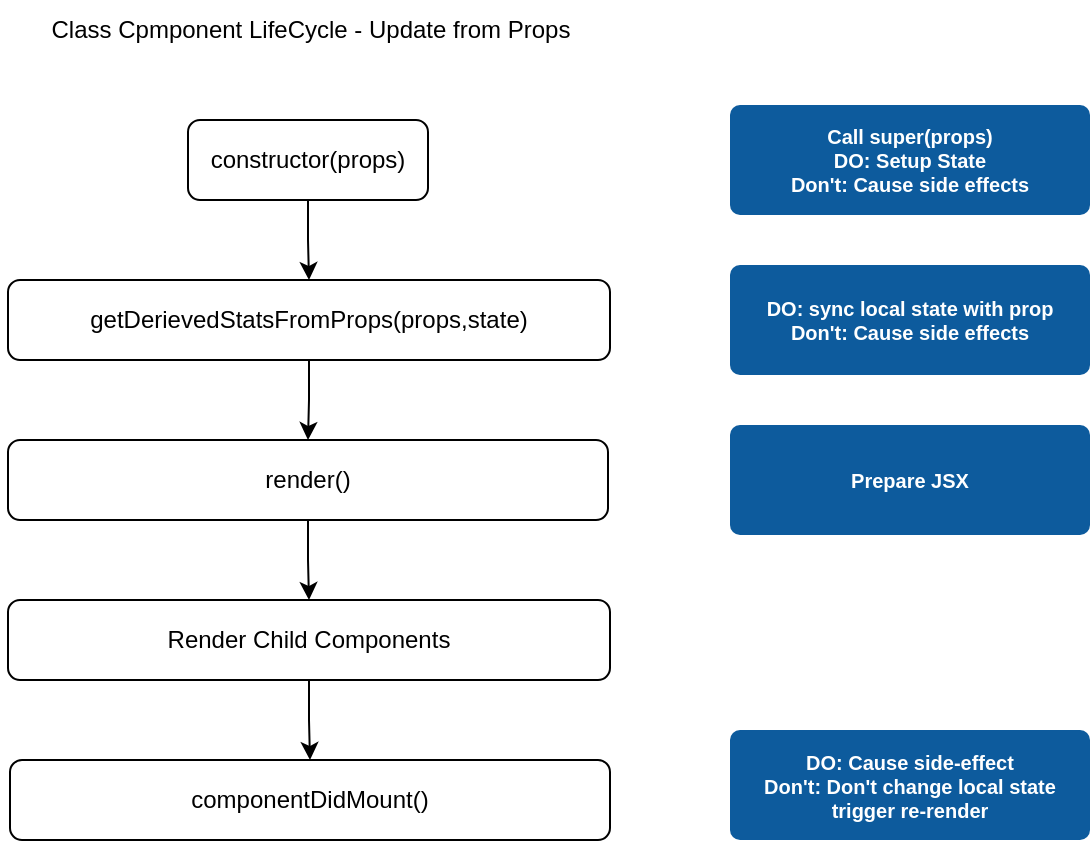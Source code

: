 <mxfile version="12.7.0" type="github">
  <diagram id="C5RBs43oDa-KdzZeNtuy" name="Page-1">
    <mxGraphModel dx="1264" dy="517" grid="1" gridSize="10" guides="1" tooltips="1" connect="1" arrows="1" fold="1" page="1" pageScale="1" pageWidth="827" pageHeight="1169" math="0" shadow="0">
      <root>
        <mxCell id="WIyWlLk6GJQsqaUBKTNV-0"/>
        <mxCell id="WIyWlLk6GJQsqaUBKTNV-1" parent="WIyWlLk6GJQsqaUBKTNV-0"/>
        <mxCell id="vzHL8BA-FCyweB06sf6c-0" value="" style="edgeStyle=orthogonalEdgeStyle;rounded=0;orthogonalLoop=1;jettySize=auto;html=1;" edge="1" parent="WIyWlLk6GJQsqaUBKTNV-1" source="vzHL8BA-FCyweB06sf6c-1" target="vzHL8BA-FCyweB06sf6c-4">
          <mxGeometry relative="1" as="geometry"/>
        </mxCell>
        <mxCell id="vzHL8BA-FCyweB06sf6c-1" value="constructor(props)" style="rounded=1;whiteSpace=wrap;html=1;fontSize=12;glass=0;strokeWidth=1;shadow=0;" vertex="1" parent="WIyWlLk6GJQsqaUBKTNV-1">
          <mxGeometry x="319" y="100" width="120" height="40" as="geometry"/>
        </mxCell>
        <mxCell id="vzHL8BA-FCyweB06sf6c-2" value="Class Cpmponent LifeCycle - Update from Props" style="text;html=1;strokeColor=none;fillColor=none;align=center;verticalAlign=middle;whiteSpace=wrap;rounded=0;" vertex="1" parent="WIyWlLk6GJQsqaUBKTNV-1">
          <mxGeometry x="225.5" y="40" width="309" height="30" as="geometry"/>
        </mxCell>
        <mxCell id="vzHL8BA-FCyweB06sf6c-3" value="" style="edgeStyle=orthogonalEdgeStyle;rounded=0;orthogonalLoop=1;jettySize=auto;html=1;" edge="1" parent="WIyWlLk6GJQsqaUBKTNV-1" source="vzHL8BA-FCyweB06sf6c-4" target="vzHL8BA-FCyweB06sf6c-6">
          <mxGeometry relative="1" as="geometry"/>
        </mxCell>
        <mxCell id="vzHL8BA-FCyweB06sf6c-4" value="getDerievedStatsFromProps(props,state)" style="rounded=1;whiteSpace=wrap;html=1;fontSize=12;glass=0;strokeWidth=1;shadow=0;" vertex="1" parent="WIyWlLk6GJQsqaUBKTNV-1">
          <mxGeometry x="229" y="180" width="301" height="40" as="geometry"/>
        </mxCell>
        <mxCell id="vzHL8BA-FCyweB06sf6c-5" value="" style="edgeStyle=orthogonalEdgeStyle;rounded=0;orthogonalLoop=1;jettySize=auto;html=1;" edge="1" parent="WIyWlLk6GJQsqaUBKTNV-1" source="vzHL8BA-FCyweB06sf6c-6" target="vzHL8BA-FCyweB06sf6c-8">
          <mxGeometry relative="1" as="geometry"/>
        </mxCell>
        <mxCell id="vzHL8BA-FCyweB06sf6c-6" value="render()" style="rounded=1;whiteSpace=wrap;html=1;fontSize=12;glass=0;strokeWidth=1;shadow=0;" vertex="1" parent="WIyWlLk6GJQsqaUBKTNV-1">
          <mxGeometry x="229" y="260" width="300" height="40" as="geometry"/>
        </mxCell>
        <mxCell id="vzHL8BA-FCyweB06sf6c-7" value="" style="edgeStyle=orthogonalEdgeStyle;rounded=0;orthogonalLoop=1;jettySize=auto;html=1;" edge="1" parent="WIyWlLk6GJQsqaUBKTNV-1" source="vzHL8BA-FCyweB06sf6c-8" target="vzHL8BA-FCyweB06sf6c-9">
          <mxGeometry relative="1" as="geometry"/>
        </mxCell>
        <mxCell id="vzHL8BA-FCyweB06sf6c-8" value="Render Child Components" style="rounded=1;whiteSpace=wrap;html=1;fontSize=12;glass=0;strokeWidth=1;shadow=0;" vertex="1" parent="WIyWlLk6GJQsqaUBKTNV-1">
          <mxGeometry x="229" y="340" width="301" height="40" as="geometry"/>
        </mxCell>
        <mxCell id="vzHL8BA-FCyweB06sf6c-9" value="componentDidMount()" style="rounded=1;whiteSpace=wrap;html=1;fontSize=12;glass=0;strokeWidth=1;shadow=0;" vertex="1" parent="WIyWlLk6GJQsqaUBKTNV-1">
          <mxGeometry x="230" y="420" width="300" height="40" as="geometry"/>
        </mxCell>
        <mxCell id="vzHL8BA-FCyweB06sf6c-10" value="&lt;div&gt;Call super(props)&lt;/div&gt;&lt;div&gt;DO: Setup State&lt;/div&gt;&lt;div&gt;Don&#39;t: Cause side effects&lt;/div&gt;" style="html=1;shadow=0;dashed=0;shape=mxgraph.bootstrap.rrect;align=center;rSize=5;strokeColor=none;fillColor=#0D5B9D;fontColor=#ffffff;fontStyle=1;whiteSpace=wrap;fontSize=10;" vertex="1" parent="WIyWlLk6GJQsqaUBKTNV-1">
          <mxGeometry x="590" y="92.5" width="180" height="55" as="geometry"/>
        </mxCell>
        <mxCell id="vzHL8BA-FCyweB06sf6c-11" value="&lt;div&gt;&lt;span&gt;DO: sync local state with prop&lt;/span&gt;&lt;br&gt;&lt;/div&gt;&lt;div&gt;Don&#39;t: Cause side effects&lt;/div&gt;" style="html=1;shadow=0;dashed=0;shape=mxgraph.bootstrap.rrect;align=center;rSize=5;strokeColor=none;fillColor=#0D5B9D;fontColor=#ffffff;fontStyle=1;whiteSpace=wrap;fontSize=10;" vertex="1" parent="WIyWlLk6GJQsqaUBKTNV-1">
          <mxGeometry x="590" y="172.5" width="180" height="55" as="geometry"/>
        </mxCell>
        <mxCell id="vzHL8BA-FCyweB06sf6c-12" value="&lt;div&gt;Prepare JSX&lt;/div&gt;" style="html=1;shadow=0;dashed=0;shape=mxgraph.bootstrap.rrect;align=center;rSize=5;strokeColor=none;fillColor=#0D5B9D;fontColor=#ffffff;fontStyle=1;whiteSpace=wrap;fontSize=10;" vertex="1" parent="WIyWlLk6GJQsqaUBKTNV-1">
          <mxGeometry x="590" y="252.5" width="180" height="55" as="geometry"/>
        </mxCell>
        <mxCell id="vzHL8BA-FCyweB06sf6c-13" value="&lt;div&gt;&lt;span&gt;DO: Cause side-effect&lt;/span&gt;&lt;br&gt;&lt;/div&gt;&lt;div&gt;Don&#39;t: Don&#39;t change local state&lt;/div&gt;&lt;div&gt;trigger re-render&lt;/div&gt;" style="html=1;shadow=0;dashed=0;shape=mxgraph.bootstrap.rrect;align=center;rSize=5;strokeColor=none;fillColor=#0D5B9D;fontColor=#ffffff;fontStyle=1;whiteSpace=wrap;fontSize=10;" vertex="1" parent="WIyWlLk6GJQsqaUBKTNV-1">
          <mxGeometry x="590" y="405" width="180" height="55" as="geometry"/>
        </mxCell>
      </root>
    </mxGraphModel>
  </diagram>
</mxfile>
